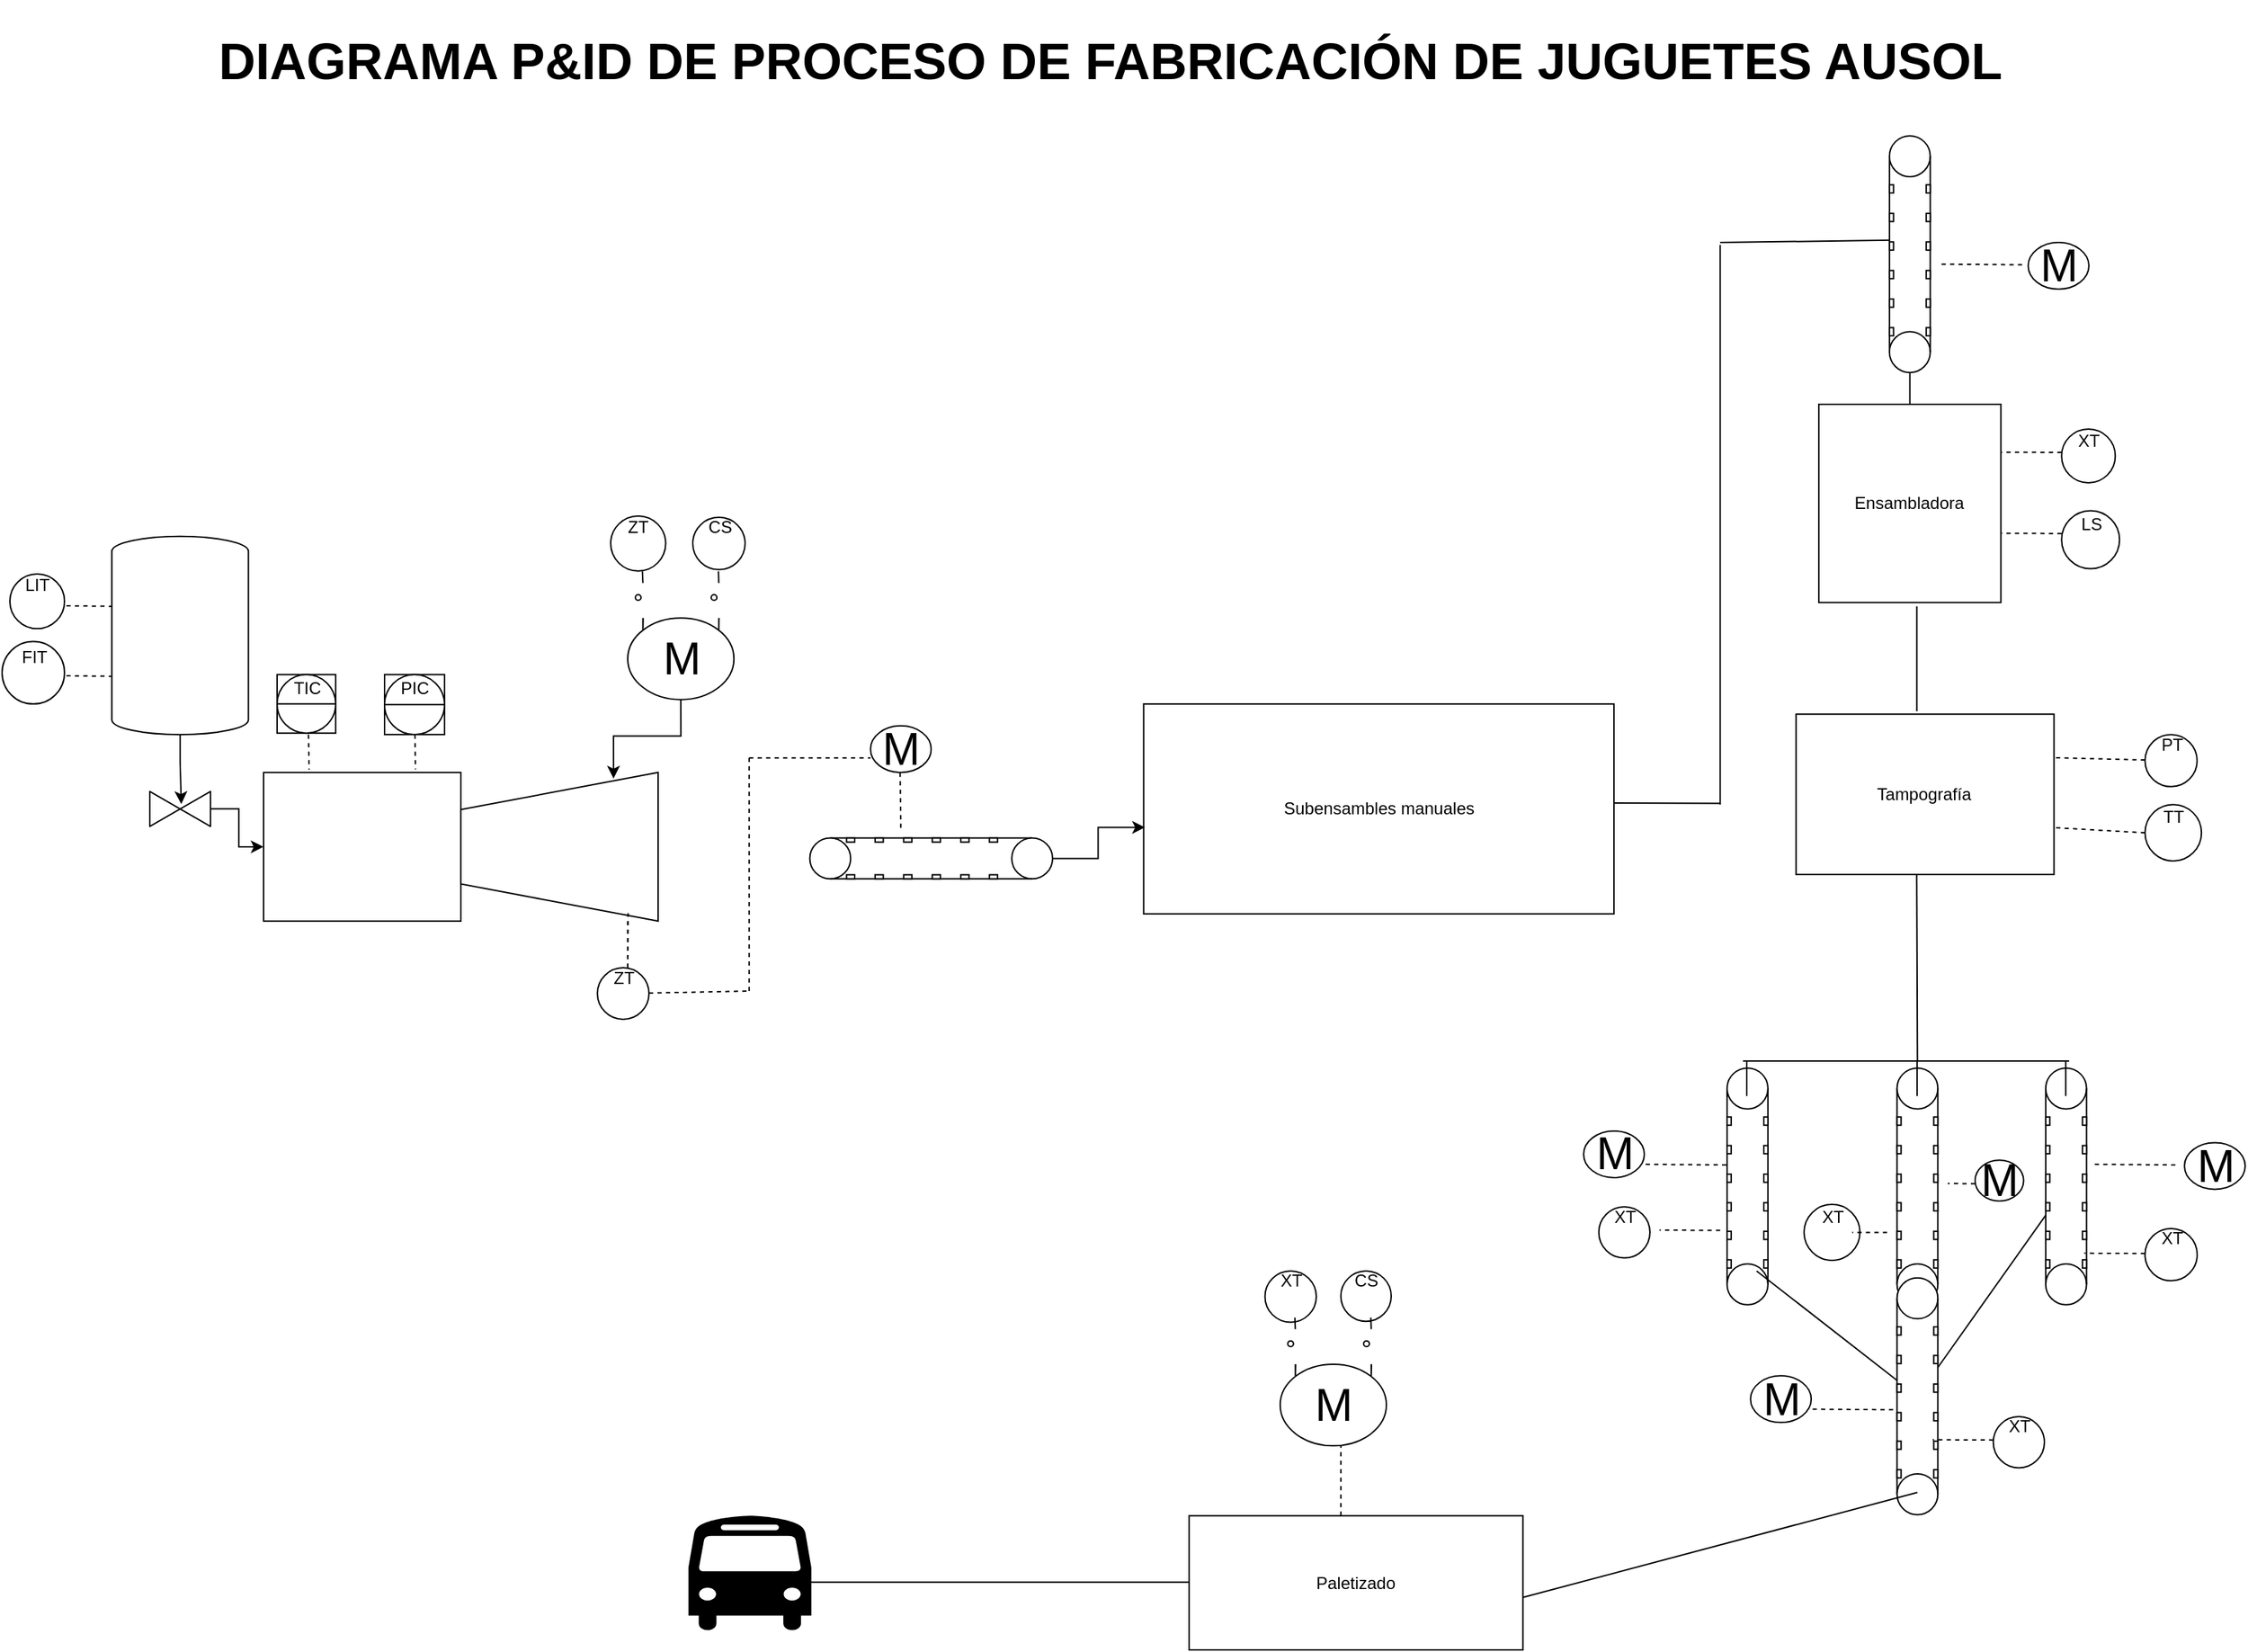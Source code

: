 <mxfile version="26.0.16">
  <diagram name="Página-1" id="abd6L9xATYACd5n6IBX-">
    <mxGraphModel dx="1034" dy="458" grid="0" gridSize="10" guides="1" tooltips="1" connect="1" arrows="1" fold="1" page="1" pageScale="1" pageWidth="827" pageHeight="1169" math="0" shadow="0">
      <root>
        <mxCell id="0" />
        <mxCell id="1" parent="0" />
        <mxCell id="qlSjrMp9siIo2HYoJRVr-30" value="" style="group" parent="1" vertex="1" connectable="0">
          <mxGeometry x="28" width="1584" height="1167" as="geometry" />
        </mxCell>
        <mxCell id="L7zxtCX0zksGG6J7b8uJ-1" value="" style="verticalLabelPosition=bottom;align=center;dashed=0;html=1;verticalAlign=top;shape=mxgraph.pid.fittings.injector;" parent="qlSjrMp9siIo2HYoJRVr-30" vertex="1">
          <mxGeometry x="182.439" y="546.387" width="279.024" height="105.154" as="geometry" />
        </mxCell>
        <mxCell id="L7zxtCX0zksGG6J7b8uJ-2" value="" style="verticalLabelPosition=bottom;outlineConnect=0;align=center;dashed=0;html=1;verticalAlign=top;shape=mxgraph.pid2misc.conveyor;rotation=-90;" parent="qlSjrMp9siIo2HYoJRVr-30" vertex="1">
          <mxGeometry x="1148.293" y="824.735" width="167.415" height="28.866" as="geometry" />
        </mxCell>
        <mxCell id="L7zxtCX0zksGG6J7b8uJ-3" value="" style="shape=mxgraph.pid.vessels.pressurized_vessel;html=1;pointerEvents=1;align=center;verticalLabelPosition=bottom;verticalAlign=top;dashed=0;" parent="qlSjrMp9siIo2HYoJRVr-30" vertex="1">
          <mxGeometry x="75.122" y="379.378" width="96.585" height="140.205" as="geometry" />
        </mxCell>
        <mxCell id="L7zxtCX0zksGG6J7b8uJ-5" value="&lt;table cellpadding=&quot;4&quot; cellspacing=&quot;0&quot; border=&quot;0&quot; style=&quot;font-size:1em;width:100%;height:100%;&quot;&gt;&lt;tbody&gt;&lt;tr&gt;&lt;td&gt;TIC&lt;/td&gt;&lt;/tr&gt;&lt;tr&gt;&lt;td&gt;&lt;br&gt;&lt;/td&gt;&lt;/tr&gt;&lt;/tbody&gt;&lt;/table&gt; " style="html=1;outlineConnect=0;align=center;dashed=0;aspect=fixed;shape=mxgraph.pid2inst.sharedCont;mounting=room" parent="qlSjrMp9siIo2HYoJRVr-30" vertex="1">
          <mxGeometry x="192" y="477.17" width="41.41" height="41.41" as="geometry" />
        </mxCell>
        <mxCell id="L7zxtCX0zksGG6J7b8uJ-6" value="&lt;table cellpadding=&quot;4&quot; cellspacing=&quot;0&quot; border=&quot;0&quot; style=&quot;font-size:1em;width:100%;height:100%;&quot;&gt;&lt;tbody&gt;&lt;tr&gt;&lt;td&gt;PIC&lt;/td&gt;&lt;/tr&gt;&lt;tr&gt;&lt;td&gt;&lt;br&gt;&lt;/td&gt;&lt;/tr&gt;&lt;/tbody&gt;&lt;/table&gt; " style="html=1;outlineConnect=0;align=center;dashed=0;aspect=fixed;shape=mxgraph.pid2inst.sharedCont;mounting=room" parent="qlSjrMp9siIo2HYoJRVr-30" vertex="1">
          <mxGeometry x="268" y="477.17" width="42.41" height="42.41" as="geometry" />
        </mxCell>
        <mxCell id="L7zxtCX0zksGG6J7b8uJ-7" value="&lt;table cellpadding=&quot;4&quot; cellspacing=&quot;0&quot; border=&quot;0&quot; style=&quot;font-size:1em;width:100%;height:100%;&quot;&gt;&lt;tbody&gt;&lt;tr&gt;&lt;td&gt;LIT&lt;/td&gt;&lt;/tr&gt;&lt;tr&gt;&lt;td&gt;&lt;br&gt;&lt;/td&gt;&lt;/tr&gt;&lt;/tbody&gt;&lt;/table&gt; " style="html=1;outlineConnect=0;align=center;dashed=0;aspect=fixed;shape=mxgraph.pid2inst.discInst;mounting=field" parent="qlSjrMp9siIo2HYoJRVr-30" vertex="1">
          <mxGeometry x="3" y="406" width="38.63" height="38.63" as="geometry" />
        </mxCell>
        <mxCell id="L7zxtCX0zksGG6J7b8uJ-9" value="&lt;table cellpadding=&quot;4&quot; cellspacing=&quot;0&quot; border=&quot;0&quot; style=&quot;font-size:1em;width:100%;height:100%;&quot;&gt;&lt;tbody&gt;&lt;tr&gt;&lt;td&gt;FIT&lt;/td&gt;&lt;/tr&gt;&lt;tr&gt;&lt;td&gt;&lt;br&gt;&lt;/td&gt;&lt;/tr&gt;&lt;/tbody&gt;&lt;/table&gt; " style="html=1;outlineConnect=0;align=center;dashed=0;aspect=fixed;shape=mxgraph.pid2inst.discInst;mounting=field" parent="qlSjrMp9siIo2HYoJRVr-30" vertex="1">
          <mxGeometry x="-2.52" y="453.78" width="44.15" height="44.15" as="geometry" />
        </mxCell>
        <mxCell id="L7zxtCX0zksGG6J7b8uJ-10" value="" style="verticalLabelPosition=bottom;align=center;html=1;verticalAlign=top;pointerEvents=1;dashed=0;shape=mxgraph.pid2valves.valve;valveType=gate" parent="qlSjrMp9siIo2HYoJRVr-30" vertex="1">
          <mxGeometry x="101.951" y="559.789" width="42.927" height="24.742" as="geometry" />
        </mxCell>
        <mxCell id="L7zxtCX0zksGG6J7b8uJ-11" value="" style="endArrow=none;dashed=1;html=1;rounded=0;entryX=-0.004;entryY=0.706;entryDx=0;entryDy=0;entryPerimeter=0;" parent="qlSjrMp9siIo2HYoJRVr-30" target="L7zxtCX0zksGG6J7b8uJ-3" edge="1">
          <mxGeometry width="50" height="50" relative="1" as="geometry">
            <mxPoint x="42.927" y="478.0" as="sourcePoint" />
            <mxPoint x="64.39" y="478.0" as="targetPoint" />
          </mxGeometry>
        </mxCell>
        <mxCell id="L7zxtCX0zksGG6J7b8uJ-12" value="" style="endArrow=none;dashed=1;html=1;rounded=0;entryX=-0.004;entryY=0.706;entryDx=0;entryDy=0;entryPerimeter=0;" parent="qlSjrMp9siIo2HYoJRVr-30" edge="1">
          <mxGeometry width="50" height="50" relative="1" as="geometry">
            <mxPoint x="42.927" y="428.516" as="sourcePoint" />
            <mxPoint x="75.122" y="428.862" as="targetPoint" />
          </mxGeometry>
        </mxCell>
        <mxCell id="L7zxtCX0zksGG6J7b8uJ-15" style="edgeStyle=orthogonalEdgeStyle;rounded=0;orthogonalLoop=1;jettySize=auto;html=1;entryX=0.519;entryY=0.36;entryDx=0;entryDy=0;entryPerimeter=0;" parent="qlSjrMp9siIo2HYoJRVr-30" source="L7zxtCX0zksGG6J7b8uJ-3" target="L7zxtCX0zksGG6J7b8uJ-10" edge="1">
          <mxGeometry relative="1" as="geometry" />
        </mxCell>
        <mxCell id="L7zxtCX0zksGG6J7b8uJ-17" style="edgeStyle=orthogonalEdgeStyle;rounded=0;orthogonalLoop=1;jettySize=auto;html=1;entryX=0;entryY=0.5;entryDx=0;entryDy=0;entryPerimeter=0;" parent="qlSjrMp9siIo2HYoJRVr-30" source="L7zxtCX0zksGG6J7b8uJ-10" target="L7zxtCX0zksGG6J7b8uJ-1" edge="1">
          <mxGeometry relative="1" as="geometry" />
        </mxCell>
        <mxCell id="L7zxtCX0zksGG6J7b8uJ-18" value="" style="endArrow=none;dashed=1;html=1;rounded=0;" parent="qlSjrMp9siIo2HYoJRVr-30" edge="1">
          <mxGeometry width="50" height="50" relative="1" as="geometry">
            <mxPoint x="214.183" y="519.583" as="sourcePoint" />
            <mxPoint x="214.634" y="544.325" as="targetPoint" />
          </mxGeometry>
        </mxCell>
        <mxCell id="L7zxtCX0zksGG6J7b8uJ-20" value="" style="endArrow=none;dashed=1;html=1;rounded=0;entryX=0.385;entryY=-0.02;entryDx=0;entryDy=0;entryPerimeter=0;" parent="qlSjrMp9siIo2HYoJRVr-30" target="L7zxtCX0zksGG6J7b8uJ-1" edge="1">
          <mxGeometry width="50" height="50" relative="1" as="geometry">
            <mxPoint x="289.531" y="519.583" as="sourcePoint" />
            <mxPoint x="289.981" y="544.325" as="targetPoint" />
          </mxGeometry>
        </mxCell>
        <mxCell id="L7zxtCX0zksGG6J7b8uJ-21" value="M" style="verticalLabelPosition=middle;shadow=0;dashed=0;align=center;html=1;verticalAlign=middle;strokeWidth=1;shape=ellipse;fontSize=32;perimeter=ellipsePerimeter;" parent="qlSjrMp9siIo2HYoJRVr-30" vertex="1">
          <mxGeometry x="440" y="437.11" width="75.122" height="57.731" as="geometry" />
        </mxCell>
        <mxCell id="L7zxtCX0zksGG6J7b8uJ-22" value="&lt;table cellpadding=&quot;4&quot; cellspacing=&quot;0&quot; border=&quot;0&quot; style=&quot;font-size:1em;width:100%;height:100%;&quot;&gt;&lt;tbody&gt;&lt;tr&gt;&lt;td&gt;ZT&lt;/td&gt;&lt;/tr&gt;&lt;tr&gt;&lt;td&gt;&lt;br&gt;&lt;/td&gt;&lt;/tr&gt;&lt;/tbody&gt;&lt;/table&gt; " style="html=1;outlineConnect=0;align=center;dashed=0;aspect=fixed;shape=mxgraph.pid2inst.discInst;mounting=field" parent="qlSjrMp9siIo2HYoJRVr-30" vertex="1">
          <mxGeometry x="427.96" y="365" width="38.87" height="38.87" as="geometry" />
        </mxCell>
        <mxCell id="L7zxtCX0zksGG6J7b8uJ-23" value="&lt;table cellpadding=&quot;4&quot; cellspacing=&quot;0&quot; border=&quot;0&quot; style=&quot;font-size:1em;width:100%;height:100%;&quot;&gt;&lt;tbody&gt;&lt;tr&gt;&lt;td&gt;CS&lt;/td&gt;&lt;/tr&gt;&lt;tr&gt;&lt;td&gt;&lt;br&gt;&lt;/td&gt;&lt;/tr&gt;&lt;/tbody&gt;&lt;/table&gt; " style="html=1;outlineConnect=0;align=center;dashed=0;aspect=fixed;shape=mxgraph.pid2inst.discInst;mounting=field" parent="qlSjrMp9siIo2HYoJRVr-30" vertex="1">
          <mxGeometry x="486" y="365.93" width="37" height="37" as="geometry" />
        </mxCell>
        <mxCell id="L7zxtCX0zksGG6J7b8uJ-25" value="" style="endArrow=none;html=1;rounded=0;" parent="qlSjrMp9siIo2HYoJRVr-30" edge="1">
          <mxGeometry width="50" height="50" relative="1" as="geometry">
            <mxPoint x="450.732" y="412.367" as="sourcePoint" />
            <mxPoint x="450.367" y="404.12" as="targetPoint" />
          </mxGeometry>
        </mxCell>
        <mxCell id="L7zxtCX0zksGG6J7b8uJ-26" value="" style="ellipse;whiteSpace=wrap;html=1;aspect=fixed;" parent="qlSjrMp9siIo2HYoJRVr-30" vertex="1">
          <mxGeometry x="445.366" y="420.615" width="4.05" height="4.05" as="geometry" />
        </mxCell>
        <mxCell id="L7zxtCX0zksGG6J7b8uJ-35" value="" style="endArrow=none;html=1;rounded=0;" parent="qlSjrMp9siIo2HYoJRVr-30" edge="1">
          <mxGeometry width="50" height="50" relative="1" as="geometry">
            <mxPoint x="450.914" y="437.11" as="sourcePoint" />
            <mxPoint x="450.732" y="437.11" as="targetPoint" />
            <Array as="points">
              <mxPoint x="450.732" y="445.357" />
            </Array>
          </mxGeometry>
        </mxCell>
        <mxCell id="L7zxtCX0zksGG6J7b8uJ-36" value="" style="endArrow=none;html=1;rounded=0;" parent="qlSjrMp9siIo2HYoJRVr-30" edge="1">
          <mxGeometry width="50" height="50" relative="1" as="geometry">
            <mxPoint x="504.39" y="412.367" as="sourcePoint" />
            <mxPoint x="504.133" y="404.12" as="targetPoint" />
          </mxGeometry>
        </mxCell>
        <mxCell id="L7zxtCX0zksGG6J7b8uJ-40" value="" style="ellipse;whiteSpace=wrap;html=1;aspect=fixed;" parent="qlSjrMp9siIo2HYoJRVr-30" vertex="1">
          <mxGeometry x="499.024" y="420.615" width="4.05" height="4.05" as="geometry" />
        </mxCell>
        <mxCell id="L7zxtCX0zksGG6J7b8uJ-41" value="" style="endArrow=none;html=1;rounded=0;" parent="qlSjrMp9siIo2HYoJRVr-30" edge="1">
          <mxGeometry width="50" height="50" relative="1" as="geometry">
            <mxPoint x="504.573" y="437.11" as="sourcePoint" />
            <mxPoint x="504.39" y="437.11" as="targetPoint" />
            <Array as="points">
              <mxPoint x="504.39" y="445.357" />
            </Array>
          </mxGeometry>
        </mxCell>
        <mxCell id="L7zxtCX0zksGG6J7b8uJ-43" style="edgeStyle=orthogonalEdgeStyle;rounded=0;orthogonalLoop=1;jettySize=auto;html=1;exitX=0.5;exitY=1;exitDx=0;exitDy=0;entryX=0.887;entryY=0.041;entryDx=0;entryDy=0;entryPerimeter=0;" parent="qlSjrMp9siIo2HYoJRVr-30" source="L7zxtCX0zksGG6J7b8uJ-21" target="L7zxtCX0zksGG6J7b8uJ-1" edge="1">
          <mxGeometry relative="1" as="geometry" />
        </mxCell>
        <mxCell id="L7zxtCX0zksGG6J7b8uJ-44" value="M" style="verticalLabelPosition=middle;shadow=0;dashed=0;align=center;html=1;verticalAlign=middle;strokeWidth=1;shape=ellipse;fontSize=32;perimeter=ellipsePerimeter;" parent="qlSjrMp9siIo2HYoJRVr-30" vertex="1">
          <mxGeometry x="611.707" y="513.398" width="42.927" height="32.989" as="geometry" />
        </mxCell>
        <mxCell id="L7zxtCX0zksGG6J7b8uJ-45" value="&lt;table cellpadding=&quot;4&quot; cellspacing=&quot;0&quot; border=&quot;0&quot; style=&quot;font-size:1em;width:100%;height:100%;&quot;&gt;&lt;tbody&gt;&lt;tr&gt;&lt;td&gt;ZT&lt;/td&gt;&lt;/tr&gt;&lt;tr&gt;&lt;td&gt;&lt;br&gt;&lt;/td&gt;&lt;/tr&gt;&lt;/tbody&gt;&lt;/table&gt; " style="html=1;outlineConnect=0;align=center;dashed=0;aspect=fixed;shape=mxgraph.pid2inst.discInst;mounting=field" parent="qlSjrMp9siIo2HYoJRVr-30" vertex="1">
          <mxGeometry x="418.54" y="684.53" width="36.47" height="36.47" as="geometry" />
        </mxCell>
        <mxCell id="L7zxtCX0zksGG6J7b8uJ-46" value="" style="endArrow=none;dashed=1;html=1;rounded=0;entryX=0.924;entryY=0.946;entryDx=0;entryDy=0;entryPerimeter=0;" parent="qlSjrMp9siIo2HYoJRVr-30" target="L7zxtCX0zksGG6J7b8uJ-1" edge="1">
          <mxGeometry width="50" height="50" relative="1" as="geometry">
            <mxPoint x="440" y="684.53" as="sourcePoint" />
            <mxPoint x="440" y="651.541" as="targetPoint" />
          </mxGeometry>
        </mxCell>
        <mxCell id="L7zxtCX0zksGG6J7b8uJ-47" value="" style="endArrow=none;dashed=1;html=1;rounded=0;" parent="qlSjrMp9siIo2HYoJRVr-30" edge="1">
          <mxGeometry width="50" height="50" relative="1" as="geometry">
            <mxPoint x="440" y="684.53" as="sourcePoint" />
            <mxPoint x="440" y="651.541" as="targetPoint" />
          </mxGeometry>
        </mxCell>
        <mxCell id="L7zxtCX0zksGG6J7b8uJ-48" value="" style="endArrow=none;dashed=1;html=1;rounded=0;" parent="qlSjrMp9siIo2HYoJRVr-30" edge="1">
          <mxGeometry width="50" height="50" relative="1" as="geometry">
            <mxPoint x="525.854" y="701.025" as="sourcePoint" />
            <mxPoint x="525.854" y="536.078" as="targetPoint" />
          </mxGeometry>
        </mxCell>
        <mxCell id="L7zxtCX0zksGG6J7b8uJ-49" value="" style="endArrow=none;dashed=1;html=1;rounded=0;" parent="qlSjrMp9siIo2HYoJRVr-30" edge="1">
          <mxGeometry width="50" height="50" relative="1" as="geometry">
            <mxPoint x="525.854" y="536.078" as="sourcePoint" />
            <mxPoint x="611.707" y="536.078" as="targetPoint" />
          </mxGeometry>
        </mxCell>
        <mxCell id="L7zxtCX0zksGG6J7b8uJ-50" value="" style="endArrow=none;dashed=1;html=1;rounded=0;" parent="qlSjrMp9siIo2HYoJRVr-30" source="L7zxtCX0zksGG6J7b8uJ-45" edge="1">
          <mxGeometry width="50" height="50" relative="1" as="geometry">
            <mxPoint x="461.463" y="700.744" as="sourcePoint" />
            <mxPoint x="525.854" y="701.025" as="targetPoint" />
          </mxGeometry>
        </mxCell>
        <mxCell id="L7zxtCX0zksGG6J7b8uJ-51" value="" style="endArrow=none;dashed=1;html=1;rounded=0;" parent="qlSjrMp9siIo2HYoJRVr-30" edge="1">
          <mxGeometry width="50" height="50" relative="1" as="geometry">
            <mxPoint x="633.171" y="585.562" as="sourcePoint" />
            <mxPoint x="632.634" y="546.387" as="targetPoint" />
          </mxGeometry>
        </mxCell>
        <mxCell id="L7zxtCX0zksGG6J7b8uJ-52" value="Subensambles manuales" style="rounded=0;whiteSpace=wrap;html=1;" parent="qlSjrMp9siIo2HYoJRVr-30" vertex="1">
          <mxGeometry x="804.878" y="497.934" width="332.683" height="148.452" as="geometry" />
        </mxCell>
        <mxCell id="L7zxtCX0zksGG6J7b8uJ-55" value="" style="verticalLabelPosition=bottom;outlineConnect=0;align=center;dashed=0;html=1;verticalAlign=top;shape=mxgraph.pid2misc.conveyor" parent="qlSjrMp9siIo2HYoJRVr-30" vertex="1">
          <mxGeometry x="568.78" y="592.778" width="171.707" height="28.866" as="geometry" />
        </mxCell>
        <mxCell id="8FaWMVP6NxYhzRmb6VR_-2" value="" style="verticalLabelPosition=bottom;outlineConnect=0;align=center;dashed=0;html=1;verticalAlign=top;shape=mxgraph.pid2misc.conveyor;rotation=-90;" parent="qlSjrMp9siIo2HYoJRVr-30" vertex="1">
          <mxGeometry x="1268.488" y="824.735" width="167.415" height="28.866" as="geometry" />
        </mxCell>
        <mxCell id="8FaWMVP6NxYhzRmb6VR_-3" value="" style="verticalLabelPosition=bottom;outlineConnect=0;align=center;dashed=0;html=1;verticalAlign=top;shape=mxgraph.pid2misc.conveyor;rotation=-90;" parent="qlSjrMp9siIo2HYoJRVr-30" vertex="1">
          <mxGeometry x="1373.659" y="824.735" width="167.415" height="28.866" as="geometry" />
        </mxCell>
        <mxCell id="8FaWMVP6NxYhzRmb6VR_-4" value="" style="verticalLabelPosition=bottom;outlineConnect=0;align=center;dashed=0;html=1;verticalAlign=top;shape=mxgraph.pid2misc.conveyor;rotation=-90;" parent="qlSjrMp9siIo2HYoJRVr-30" vertex="1">
          <mxGeometry x="1268.488" y="973.187" width="167.415" height="28.866" as="geometry" />
        </mxCell>
        <mxCell id="8FaWMVP6NxYhzRmb6VR_-7" value="" style="endArrow=none;html=1;rounded=0;" parent="qlSjrMp9siIo2HYoJRVr-30" edge="1">
          <mxGeometry width="50" height="50" relative="1" as="geometry">
            <mxPoint x="1231.463" y="775.251" as="sourcePoint" />
            <mxPoint x="1231.463" y="750.509" as="targetPoint" />
          </mxGeometry>
        </mxCell>
        <mxCell id="8FaWMVP6NxYhzRmb6VR_-9" value="" style="endArrow=none;html=1;rounded=0;" parent="qlSjrMp9siIo2HYoJRVr-30" edge="1">
          <mxGeometry width="50" height="50" relative="1" as="geometry">
            <mxPoint x="1351.938" y="775.251" as="sourcePoint" />
            <mxPoint x="1351.938" y="750.509" as="targetPoint" />
          </mxGeometry>
        </mxCell>
        <mxCell id="8FaWMVP6NxYhzRmb6VR_-10" value="" style="endArrow=none;html=1;rounded=0;" parent="qlSjrMp9siIo2HYoJRVr-30" edge="1">
          <mxGeometry width="50" height="50" relative="1" as="geometry">
            <mxPoint x="1457.108" y="775.251" as="sourcePoint" />
            <mxPoint x="1457.108" y="750.509" as="targetPoint" />
          </mxGeometry>
        </mxCell>
        <mxCell id="8FaWMVP6NxYhzRmb6VR_-12" value="" style="endArrow=none;html=1;rounded=0;" parent="qlSjrMp9siIo2HYoJRVr-30" source="8FaWMVP6NxYhzRmb6VR_-4" edge="1">
          <mxGeometry width="50" height="50" relative="1" as="geometry">
            <mxPoint x="1330.732" y="931.951" as="sourcePoint" />
            <mxPoint x="1238.439" y="898.961" as="targetPoint" />
          </mxGeometry>
        </mxCell>
        <mxCell id="8FaWMVP6NxYhzRmb6VR_-13" value="" style="endArrow=none;html=1;rounded=0;" parent="qlSjrMp9siIo2HYoJRVr-30" target="8FaWMVP6NxYhzRmb6VR_-2" edge="1">
          <mxGeometry width="50" height="50" relative="1" as="geometry">
            <mxPoint x="1351.744" y="923.703" as="sourcePoint" />
            <mxPoint x="1352.195" y="907.208" as="targetPoint" />
          </mxGeometry>
        </mxCell>
        <mxCell id="8FaWMVP6NxYhzRmb6VR_-14" value="" style="endArrow=none;html=1;rounded=0;" parent="qlSjrMp9siIo2HYoJRVr-30" source="8FaWMVP6NxYhzRmb6VR_-4" target="8FaWMVP6NxYhzRmb6VR_-3" edge="1">
          <mxGeometry width="50" height="50" relative="1" as="geometry">
            <mxPoint x="1373.659" y="931.951" as="sourcePoint" />
            <mxPoint x="1459.512" y="907.208" as="targetPoint" />
          </mxGeometry>
        </mxCell>
        <mxCell id="8FaWMVP6NxYhzRmb6VR_-15" value="M" style="verticalLabelPosition=middle;shadow=0;dashed=0;align=center;html=1;verticalAlign=middle;strokeWidth=1;shape=ellipse;fontSize=32;perimeter=ellipsePerimeter;" parent="qlSjrMp9siIo2HYoJRVr-30" vertex="1">
          <mxGeometry x="1116.098" y="799.993" width="42.927" height="32.989" as="geometry" />
        </mxCell>
        <mxCell id="8FaWMVP6NxYhzRmb6VR_-16" value="M" style="verticalLabelPosition=middle;shadow=0;dashed=0;align=center;html=1;verticalAlign=middle;strokeWidth=1;shape=ellipse;fontSize=32;perimeter=ellipsePerimeter;" parent="qlSjrMp9siIo2HYoJRVr-30" vertex="1">
          <mxGeometry x="1541.073" y="808.24" width="42.927" height="32.989" as="geometry" />
        </mxCell>
        <mxCell id="8FaWMVP6NxYhzRmb6VR_-17" value="" style="endArrow=none;dashed=1;html=1;rounded=0;" parent="qlSjrMp9siIo2HYoJRVr-30" edge="1">
          <mxGeometry width="50" height="50" relative="1" as="geometry">
            <mxPoint x="1216.976" y="823.968" as="sourcePoint" />
            <mxPoint x="1159.024" y="823.556" as="targetPoint" />
          </mxGeometry>
        </mxCell>
        <mxCell id="8FaWMVP6NxYhzRmb6VR_-19" value="" style="endArrow=none;dashed=1;html=1;rounded=0;" parent="qlSjrMp9siIo2HYoJRVr-30" edge="1">
          <mxGeometry width="50" height="50" relative="1" as="geometry">
            <mxPoint x="1534.634" y="823.968" as="sourcePoint" />
            <mxPoint x="1476.683" y="823.556" as="targetPoint" />
          </mxGeometry>
        </mxCell>
        <mxCell id="8FaWMVP6NxYhzRmb6VR_-21" value="M" style="verticalLabelPosition=middle;shadow=0;dashed=0;align=center;html=1;verticalAlign=middle;strokeWidth=1;shape=ellipse;fontSize=32;perimeter=ellipsePerimeter;" parent="qlSjrMp9siIo2HYoJRVr-30" vertex="1">
          <mxGeometry x="1392.976" y="820.611" width="34.341" height="28.866" as="geometry" />
        </mxCell>
        <mxCell id="8FaWMVP6NxYhzRmb6VR_-22" value="" style="endArrow=none;dashed=1;html=1;rounded=0;" parent="qlSjrMp9siIo2HYoJRVr-30" edge="1">
          <mxGeometry width="50" height="50" relative="1" as="geometry">
            <mxPoint x="1392.976" y="837.312" as="sourcePoint" />
            <mxPoint x="1373.659" y="837.106" as="targetPoint" />
          </mxGeometry>
        </mxCell>
        <mxCell id="8FaWMVP6NxYhzRmb6VR_-23" value="M" style="verticalLabelPosition=middle;shadow=0;dashed=0;align=center;html=1;verticalAlign=middle;strokeWidth=1;shape=ellipse;fontSize=32;perimeter=ellipsePerimeter;" parent="qlSjrMp9siIo2HYoJRVr-30" vertex="1">
          <mxGeometry x="1234.146" y="973.187" width="42.927" height="32.989" as="geometry" />
        </mxCell>
        <mxCell id="8FaWMVP6NxYhzRmb6VR_-24" value="" style="endArrow=none;dashed=1;html=1;rounded=0;" parent="qlSjrMp9siIo2HYoJRVr-30" edge="1">
          <mxGeometry width="50" height="50" relative="1" as="geometry">
            <mxPoint x="1335.024" y="997.162" as="sourcePoint" />
            <mxPoint x="1277.073" y="996.75" as="targetPoint" />
          </mxGeometry>
        </mxCell>
        <mxCell id="8FaWMVP6NxYhzRmb6VR_-27" value="&lt;table cellpadding=&quot;4&quot; cellspacing=&quot;0&quot; border=&quot;0&quot; style=&quot;font-size:1em;width:100%;height:100%;&quot;&gt;&lt;tbody&gt;&lt;tr&gt;&lt;td&gt;XT&lt;/td&gt;&lt;/tr&gt;&lt;tr&gt;&lt;td&gt;&lt;br&gt;&lt;/td&gt;&lt;/tr&gt;&lt;/tbody&gt;&lt;/table&gt; " style="html=1;outlineConnect=0;align=center;dashed=0;aspect=fixed;shape=mxgraph.pid2inst.discInst;mounting=field" parent="qlSjrMp9siIo2HYoJRVr-30" vertex="1">
          <mxGeometry x="1405.85" y="1002.05" width="36.15" height="36.15" as="geometry" />
        </mxCell>
        <mxCell id="8FaWMVP6NxYhzRmb6VR_-28" value="" style="endArrow=none;dashed=1;html=1;rounded=0;" parent="qlSjrMp9siIo2HYoJRVr-30" edge="1">
          <mxGeometry width="50" height="50" relative="1" as="geometry">
            <mxPoint x="1405.854" y="1018.572" as="sourcePoint" />
            <mxPoint x="1362.927" y="1018.366" as="targetPoint" />
          </mxGeometry>
        </mxCell>
        <mxCell id="8FaWMVP6NxYhzRmb6VR_-29" value="Paletizado" style="rounded=0;whiteSpace=wrap;html=1;" parent="qlSjrMp9siIo2HYoJRVr-30" vertex="1">
          <mxGeometry x="837.073" y="1072.155" width="236.098" height="94.845" as="geometry" />
        </mxCell>
        <mxCell id="8FaWMVP6NxYhzRmb6VR_-31" value="&lt;table cellpadding=&quot;4&quot; cellspacing=&quot;0&quot; border=&quot;0&quot; style=&quot;font-size:1em;width:100%;height:100%;&quot;&gt;&lt;tbody&gt;&lt;tr&gt;&lt;td&gt;XT&lt;/td&gt;&lt;/tr&gt;&lt;tr&gt;&lt;td&gt;&lt;br&gt;&lt;/td&gt;&lt;/tr&gt;&lt;/tbody&gt;&lt;/table&gt; " style="html=1;outlineConnect=0;align=center;dashed=0;aspect=fixed;shape=mxgraph.pid2inst.discInst;mounting=field" parent="qlSjrMp9siIo2HYoJRVr-30" vertex="1">
          <mxGeometry x="1513.17" y="869" width="36.9" height="36.9" as="geometry" />
        </mxCell>
        <mxCell id="8FaWMVP6NxYhzRmb6VR_-32" value="" style="endArrow=none;dashed=1;html=1;rounded=0;" parent="qlSjrMp9siIo2HYoJRVr-30" edge="1">
          <mxGeometry width="50" height="50" relative="1" as="geometry">
            <mxPoint x="1513.171" y="886.615" as="sourcePoint" />
            <mxPoint x="1470.244" y="886.409" as="targetPoint" />
          </mxGeometry>
        </mxCell>
        <mxCell id="8FaWMVP6NxYhzRmb6VR_-33" value="&lt;table cellpadding=&quot;4&quot; cellspacing=&quot;0&quot; border=&quot;0&quot; style=&quot;font-size:1em;width:100%;height:100%;&quot;&gt;&lt;tbody&gt;&lt;tr&gt;&lt;td&gt;XT&lt;/td&gt;&lt;/tr&gt;&lt;tr&gt;&lt;td&gt;&lt;br&gt;&lt;/td&gt;&lt;/tr&gt;&lt;/tbody&gt;&lt;/table&gt; " style="html=1;outlineConnect=0;align=center;dashed=0;aspect=fixed;shape=mxgraph.pid2inst.discInst;mounting=field" parent="qlSjrMp9siIo2HYoJRVr-30" vertex="1">
          <mxGeometry x="1126.83" y="853.6" width="36.17" height="36.17" as="geometry" />
        </mxCell>
        <mxCell id="8FaWMVP6NxYhzRmb6VR_-34" value="" style="endArrow=none;dashed=1;html=1;rounded=0;" parent="qlSjrMp9siIo2HYoJRVr-30" edge="1">
          <mxGeometry width="50" height="50" relative="1" as="geometry">
            <mxPoint x="1212.683" y="870.302" as="sourcePoint" />
            <mxPoint x="1169.756" y="870.095" as="targetPoint" />
          </mxGeometry>
        </mxCell>
        <mxCell id="8FaWMVP6NxYhzRmb6VR_-35" value="&lt;table cellpadding=&quot;4&quot; cellspacing=&quot;0&quot; border=&quot;0&quot; style=&quot;font-size:1em;width:100%;height:100%;&quot;&gt;&lt;tbody&gt;&lt;tr&gt;&lt;td&gt;XT&lt;/td&gt;&lt;/tr&gt;&lt;tr&gt;&lt;td&gt;&lt;br&gt;&lt;/td&gt;&lt;/tr&gt;&lt;/tbody&gt;&lt;/table&gt; " style="html=1;outlineConnect=0;align=center;dashed=0;aspect=fixed;shape=mxgraph.pid2inst.discInst;mounting=field" parent="qlSjrMp9siIo2HYoJRVr-30" vertex="1">
          <mxGeometry x="1272" y="851.93" width="39.51" height="39.51" as="geometry" />
        </mxCell>
        <mxCell id="8FaWMVP6NxYhzRmb6VR_-36" value="" style="endArrow=none;dashed=1;html=1;rounded=0;" parent="qlSjrMp9siIo2HYoJRVr-30" edge="1">
          <mxGeometry width="50" height="50" relative="1" as="geometry">
            <mxPoint x="1330.732" y="871.745" as="sourcePoint" />
            <mxPoint x="1306.049" y="871.761" as="targetPoint" />
          </mxGeometry>
        </mxCell>
        <mxCell id="8FaWMVP6NxYhzRmb6VR_-37" value="M" style="verticalLabelPosition=middle;shadow=0;dashed=0;align=center;html=1;verticalAlign=middle;strokeWidth=1;shape=ellipse;fontSize=32;perimeter=ellipsePerimeter;" parent="qlSjrMp9siIo2HYoJRVr-30" vertex="1">
          <mxGeometry x="901.463" y="964.94" width="75.122" height="57.731" as="geometry" />
        </mxCell>
        <mxCell id="8FaWMVP6NxYhzRmb6VR_-38" value="&lt;table cellpadding=&quot;4&quot; cellspacing=&quot;0&quot; border=&quot;0&quot; style=&quot;font-size:1em;width:100%;height:100%;&quot;&gt;&lt;tbody&gt;&lt;tr&gt;&lt;td&gt;XT&lt;/td&gt;&lt;/tr&gt;&lt;tr&gt;&lt;td&gt;&lt;br&gt;&lt;/td&gt;&lt;/tr&gt;&lt;/tbody&gt;&lt;/table&gt; " style="html=1;outlineConnect=0;align=center;dashed=0;aspect=fixed;shape=mxgraph.pid2inst.discInst;mounting=field" parent="qlSjrMp9siIo2HYoJRVr-30" vertex="1">
          <mxGeometry x="890.73" y="898.96" width="36.27" height="36.27" as="geometry" />
        </mxCell>
        <mxCell id="8FaWMVP6NxYhzRmb6VR_-39" value="&lt;table cellpadding=&quot;4&quot; cellspacing=&quot;0&quot; border=&quot;0&quot; style=&quot;font-size:1em;width:100%;height:100%;&quot;&gt;&lt;tbody&gt;&lt;tr&gt;&lt;td&gt;CS&lt;/td&gt;&lt;/tr&gt;&lt;tr&gt;&lt;td&gt;&lt;br&gt;&lt;/td&gt;&lt;/tr&gt;&lt;/tbody&gt;&lt;/table&gt; " style="html=1;outlineConnect=0;align=center;dashed=0;aspect=fixed;shape=mxgraph.pid2inst.discInst;mounting=field" parent="qlSjrMp9siIo2HYoJRVr-30" vertex="1">
          <mxGeometry x="944.39" y="898.96" width="35.61" height="35.61" as="geometry" />
        </mxCell>
        <mxCell id="8FaWMVP6NxYhzRmb6VR_-40" value="" style="endArrow=none;html=1;rounded=0;" parent="qlSjrMp9siIo2HYoJRVr-30" edge="1">
          <mxGeometry width="50" height="50" relative="1" as="geometry">
            <mxPoint x="912.195" y="940.198" as="sourcePoint" />
            <mxPoint x="911.83" y="931.951" as="targetPoint" />
          </mxGeometry>
        </mxCell>
        <mxCell id="8FaWMVP6NxYhzRmb6VR_-41" value="" style="ellipse;whiteSpace=wrap;html=1;aspect=fixed;" parent="qlSjrMp9siIo2HYoJRVr-30" vertex="1">
          <mxGeometry x="906.829" y="948.445" width="4.05" height="4.05" as="geometry" />
        </mxCell>
        <mxCell id="8FaWMVP6NxYhzRmb6VR_-42" value="" style="endArrow=none;html=1;rounded=0;" parent="qlSjrMp9siIo2HYoJRVr-30" edge="1">
          <mxGeometry width="50" height="50" relative="1" as="geometry">
            <mxPoint x="912.378" y="964.94" as="sourcePoint" />
            <mxPoint x="912.195" y="964.94" as="targetPoint" />
            <Array as="points">
              <mxPoint x="912.195" y="973.187" />
            </Array>
          </mxGeometry>
        </mxCell>
        <mxCell id="8FaWMVP6NxYhzRmb6VR_-43" value="" style="endArrow=none;html=1;rounded=0;" parent="qlSjrMp9siIo2HYoJRVr-30" edge="1">
          <mxGeometry width="50" height="50" relative="1" as="geometry">
            <mxPoint x="965.854" y="940.198" as="sourcePoint" />
            <mxPoint x="965.596" y="931.951" as="targetPoint" />
          </mxGeometry>
        </mxCell>
        <mxCell id="8FaWMVP6NxYhzRmb6VR_-44" value="" style="ellipse;whiteSpace=wrap;html=1;aspect=fixed;" parent="qlSjrMp9siIo2HYoJRVr-30" vertex="1">
          <mxGeometry x="960.488" y="948.445" width="4.05" height="4.05" as="geometry" />
        </mxCell>
        <mxCell id="8FaWMVP6NxYhzRmb6VR_-45" value="" style="endArrow=none;html=1;rounded=0;" parent="qlSjrMp9siIo2HYoJRVr-30" edge="1">
          <mxGeometry width="50" height="50" relative="1" as="geometry">
            <mxPoint x="966.036" y="964.94" as="sourcePoint" />
            <mxPoint x="965.854" y="964.94" as="targetPoint" />
            <Array as="points">
              <mxPoint x="965.854" y="973.187" />
            </Array>
          </mxGeometry>
        </mxCell>
        <mxCell id="8FaWMVP6NxYhzRmb6VR_-46" value="" style="endArrow=none;dashed=1;html=1;rounded=0;" parent="qlSjrMp9siIo2HYoJRVr-30" edge="1">
          <mxGeometry width="50" height="50" relative="1" as="geometry">
            <mxPoint x="944.39" y="1072.155" as="sourcePoint" />
            <mxPoint x="944.39" y="1022.671" as="targetPoint" />
          </mxGeometry>
        </mxCell>
        <mxCell id="8FaWMVP6NxYhzRmb6VR_-47" value="" style="endArrow=none;html=1;rounded=0;" parent="qlSjrMp9siIo2HYoJRVr-30" edge="1">
          <mxGeometry width="50" height="50" relative="1" as="geometry">
            <mxPoint x="1073.171" y="1129.887" as="sourcePoint" />
            <mxPoint x="1352.195" y="1055.661" as="targetPoint" />
          </mxGeometry>
        </mxCell>
        <mxCell id="8FaWMVP6NxYhzRmb6VR_-49" value="" style="endArrow=none;html=1;rounded=0;" parent="qlSjrMp9siIo2HYoJRVr-30" edge="1">
          <mxGeometry width="50" height="50" relative="1" as="geometry">
            <mxPoint x="568.78" y="1119.182" as="sourcePoint" />
            <mxPoint x="837.073" y="1119.182" as="targetPoint" />
          </mxGeometry>
        </mxCell>
        <mxCell id="8FaWMVP6NxYhzRmb6VR_-50" style="edgeStyle=orthogonalEdgeStyle;rounded=0;orthogonalLoop=1;jettySize=auto;html=1;entryX=0.003;entryY=0.588;entryDx=0;entryDy=0;entryPerimeter=0;" parent="qlSjrMp9siIo2HYoJRVr-30" source="L7zxtCX0zksGG6J7b8uJ-55" target="L7zxtCX0zksGG6J7b8uJ-52" edge="1">
          <mxGeometry relative="1" as="geometry" />
        </mxCell>
        <mxCell id="8FaWMVP6NxYhzRmb6VR_-52" value="" style="shape=mxgraph.signs.transportation.bus_4;html=1;pointerEvents=1;fillColor=#000000;strokeColor=none;verticalLabelPosition=bottom;verticalAlign=top;align=center;" parent="qlSjrMp9siIo2HYoJRVr-30" vertex="1">
          <mxGeometry x="482.927" y="1072.155" width="86.927" height="82.473" as="geometry" />
        </mxCell>
        <mxCell id="qlSjrMp9siIo2HYoJRVr-1" value="" style="group" parent="qlSjrMp9siIo2HYoJRVr-30" vertex="1" connectable="0">
          <mxGeometry x="1234.146" y="115.463" width="262.927" height="336.492" as="geometry" />
        </mxCell>
        <mxCell id="L7zxtCX0zksGG6J7b8uJ-53" value="Ensambladora" style="rounded=0;whiteSpace=wrap;html=1;" parent="qlSjrMp9siIo2HYoJRVr-1" vertex="1">
          <mxGeometry x="48.293" y="170.514" width="128.78" height="140.205" as="geometry" />
        </mxCell>
        <mxCell id="L7zxtCX0zksGG6J7b8uJ-54" value="&lt;table cellpadding=&quot;4&quot; cellspacing=&quot;0&quot; border=&quot;0&quot; style=&quot;font-size:1em;width:100%;height:100%;&quot;&gt;&lt;tbody&gt;&lt;tr&gt;&lt;td&gt;LS&lt;/td&gt;&lt;/tr&gt;&lt;tr&gt;&lt;td&gt;&lt;br&gt;&lt;/td&gt;&lt;/tr&gt;&lt;/tbody&gt;&lt;/table&gt; " style="html=1;outlineConnect=0;align=center;dashed=0;aspect=fixed;shape=mxgraph.pid2inst.discInst;mounting=field" parent="qlSjrMp9siIo2HYoJRVr-1" vertex="1">
          <mxGeometry x="220" y="245.77" width="41" height="41" as="geometry" />
        </mxCell>
        <mxCell id="L7zxtCX0zksGG6J7b8uJ-56" value="M" style="verticalLabelPosition=middle;shadow=0;dashed=0;align=center;html=1;verticalAlign=middle;strokeWidth=1;shape=ellipse;fontSize=32;perimeter=ellipsePerimeter;" parent="qlSjrMp9siIo2HYoJRVr-1" vertex="1">
          <mxGeometry x="196.39" y="56.082" width="42.927" height="32.989" as="geometry" />
        </mxCell>
        <mxCell id="L7zxtCX0zksGG6J7b8uJ-57" value="" style="endArrow=none;dashed=1;html=1;rounded=0;" parent="qlSjrMp9siIo2HYoJRVr-1" edge="1">
          <mxGeometry width="50" height="50" relative="1" as="geometry">
            <mxPoint x="192.098" y="71.81" as="sourcePoint" />
            <mxPoint x="134.146" y="71.397" as="targetPoint" />
          </mxGeometry>
        </mxCell>
        <mxCell id="L7zxtCX0zksGG6J7b8uJ-58" value="&lt;table cellpadding=&quot;4&quot; cellspacing=&quot;0&quot; border=&quot;0&quot; style=&quot;font-size:1em;width:100%;height:100%;&quot;&gt;&lt;tbody&gt;&lt;tr&gt;&lt;td&gt;XT&lt;/td&gt;&lt;/tr&gt;&lt;tr&gt;&lt;td&gt;&lt;br&gt;&lt;/td&gt;&lt;/tr&gt;&lt;/tbody&gt;&lt;/table&gt; " style="html=1;outlineConnect=0;align=center;dashed=0;aspect=fixed;shape=mxgraph.pid2inst.discInst;mounting=field" parent="qlSjrMp9siIo2HYoJRVr-1" vertex="1">
          <mxGeometry x="220" y="188.04" width="38" height="38" as="geometry" />
        </mxCell>
        <mxCell id="L7zxtCX0zksGG6J7b8uJ-59" value="" style="endArrow=none;dashed=1;html=1;rounded=0;" parent="qlSjrMp9siIo2HYoJRVr-1" edge="1">
          <mxGeometry width="50" height="50" relative="1" as="geometry">
            <mxPoint x="220" y="261.919" as="sourcePoint" />
            <mxPoint x="177.073" y="261.713" as="targetPoint" />
          </mxGeometry>
        </mxCell>
        <mxCell id="L7zxtCX0zksGG6J7b8uJ-60" value="" style="endArrow=none;dashed=1;html=1;rounded=0;" parent="qlSjrMp9siIo2HYoJRVr-1" edge="1">
          <mxGeometry width="50" height="50" relative="1" as="geometry">
            <mxPoint x="220" y="204.559" as="sourcePoint" />
            <mxPoint x="177.073" y="204.353" as="targetPoint" />
          </mxGeometry>
        </mxCell>
        <mxCell id="8FaWMVP6NxYhzRmb6VR_-1" value="" style="verticalLabelPosition=bottom;outlineConnect=0;align=center;dashed=0;html=1;verticalAlign=top;shape=mxgraph.pid2misc.conveyor;rotation=-90;" parent="qlSjrMp9siIo2HYoJRVr-1" vertex="1">
          <mxGeometry x="28.976" y="49.896" width="167.415" height="28.866" as="geometry" />
        </mxCell>
        <mxCell id="8FaWMVP6NxYhzRmb6VR_-5" value="" style="endArrow=none;html=1;rounded=0;" parent="qlSjrMp9siIo2HYoJRVr-1" target="8FaWMVP6NxYhzRmb6VR_-1" edge="1">
          <mxGeometry width="50" height="50" relative="1" as="geometry">
            <mxPoint x="112.683" y="170.514" as="sourcePoint" />
            <mxPoint x="111.921" y="132.37" as="targetPoint" />
          </mxGeometry>
        </mxCell>
        <mxCell id="qlSjrMp9siIo2HYoJRVr-28" value="" style="endArrow=none;html=1;rounded=0;entryX=0.559;entryY=0.01;entryDx=0;entryDy=0;entryPerimeter=0;" parent="qlSjrMp9siIo2HYoJRVr-1" target="8FaWMVP6NxYhzRmb6VR_-1" edge="1">
          <mxGeometry width="50" height="50" relative="1" as="geometry">
            <mxPoint x="-21.463" y="56.082" as="sourcePoint" />
            <mxPoint x="53.659" y="56.288" as="targetPoint" />
          </mxGeometry>
        </mxCell>
        <mxCell id="8FaWMVP6NxYhzRmb6VR_-6" value="" style="endArrow=none;html=1;rounded=0;" parent="qlSjrMp9siIo2HYoJRVr-30" edge="1">
          <mxGeometry width="50" height="50" relative="1" as="geometry">
            <mxPoint x="1228.78" y="750.509" as="sourcePoint" />
            <mxPoint x="1459.512" y="750.509" as="targetPoint" />
          </mxGeometry>
        </mxCell>
        <mxCell id="qlSjrMp9siIo2HYoJRVr-2" value="Tampografía" style="rounded=0;whiteSpace=wrap;html=1;" parent="qlSjrMp9siIo2HYoJRVr-30" vertex="1">
          <mxGeometry x="1266.341" y="505.15" width="182.439" height="113.401" as="geometry" />
        </mxCell>
        <mxCell id="qlSjrMp9siIo2HYoJRVr-4" value="" style="endArrow=none;html=1;rounded=0;" parent="qlSjrMp9siIo2HYoJRVr-30" edge="1">
          <mxGeometry width="50" height="50" relative="1" as="geometry">
            <mxPoint x="1351.766" y="503.088" as="sourcePoint" />
            <mxPoint x="1351.766" y="428.862" as="targetPoint" />
          </mxGeometry>
        </mxCell>
        <mxCell id="qlSjrMp9siIo2HYoJRVr-18" value="&lt;table cellpadding=&quot;4&quot; cellspacing=&quot;0&quot; border=&quot;0&quot; style=&quot;font-size:1em;width:100%;height:100%;&quot;&gt;&lt;tbody&gt;&lt;tr&gt;&lt;td&gt;PT&lt;/td&gt;&lt;/tr&gt;&lt;tr&gt;&lt;td&gt;&lt;br&gt;&lt;/td&gt;&lt;/tr&gt;&lt;/tbody&gt;&lt;/table&gt; " style="html=1;outlineConnect=0;align=center;dashed=0;aspect=fixed;shape=mxgraph.pid2inst.discInst;mounting=field" parent="qlSjrMp9siIo2HYoJRVr-30" vertex="1">
          <mxGeometry x="1513.17" y="519.58" width="36.83" height="36.83" as="geometry" />
        </mxCell>
        <mxCell id="qlSjrMp9siIo2HYoJRVr-19" value="&lt;table cellpadding=&quot;4&quot; cellspacing=&quot;0&quot; border=&quot;0&quot; style=&quot;font-size:1em;width:100%;height:100%;&quot;&gt;&lt;tbody&gt;&lt;tr&gt;&lt;td&gt;TT&lt;/td&gt;&lt;/tr&gt;&lt;tr&gt;&lt;td&gt;&lt;br&gt;&lt;/td&gt;&lt;/tr&gt;&lt;/tbody&gt;&lt;/table&gt; " style="html=1;outlineConnect=0;align=center;dashed=0;aspect=fixed;shape=mxgraph.pid2inst.discInst;mounting=field" parent="qlSjrMp9siIo2HYoJRVr-30" vertex="1">
          <mxGeometry x="1513.17" y="569.07" width="39.93" height="39.93" as="geometry" />
        </mxCell>
        <mxCell id="qlSjrMp9siIo2HYoJRVr-21" value="" style="endArrow=none;dashed=1;html=1;rounded=0;" parent="qlSjrMp9siIo2HYoJRVr-30" source="qlSjrMp9siIo2HYoJRVr-18" edge="1">
          <mxGeometry width="50" height="50" relative="1" as="geometry">
            <mxPoint x="1491.707" y="536.152" as="sourcePoint" />
            <mxPoint x="1448.78" y="535.946" as="targetPoint" />
          </mxGeometry>
        </mxCell>
        <mxCell id="qlSjrMp9siIo2HYoJRVr-22" value="" style="endArrow=none;dashed=1;html=1;rounded=0;exitX=0;exitY=0.5;exitDx=0;exitDy=0;" parent="qlSjrMp9siIo2HYoJRVr-30" source="qlSjrMp9siIo2HYoJRVr-19" edge="1">
          <mxGeometry width="50" height="50" relative="1" as="geometry">
            <mxPoint x="1491.707" y="585.636" as="sourcePoint" />
            <mxPoint x="1448.78" y="585.43" as="targetPoint" />
          </mxGeometry>
        </mxCell>
        <mxCell id="qlSjrMp9siIo2HYoJRVr-23" value="" style="endArrow=none;html=1;rounded=0;" parent="qlSjrMp9siIo2HYoJRVr-30" edge="1">
          <mxGeometry width="50" height="50" relative="1" as="geometry">
            <mxPoint x="1352.195" y="750.509" as="sourcePoint" />
            <mxPoint x="1351.68" y="618.551" as="targetPoint" />
          </mxGeometry>
        </mxCell>
        <mxCell id="qlSjrMp9siIo2HYoJRVr-25" value="" style="endArrow=none;html=1;rounded=0;" parent="qlSjrMp9siIo2HYoJRVr-30" edge="1">
          <mxGeometry width="50" height="50" relative="1" as="geometry">
            <mxPoint x="1212.683" y="569.067" as="sourcePoint" />
            <mxPoint x="1212.683" y="173.194" as="targetPoint" />
          </mxGeometry>
        </mxCell>
        <mxCell id="qlSjrMp9siIo2HYoJRVr-26" value="" style="endArrow=none;html=1;rounded=0;" parent="qlSjrMp9siIo2HYoJRVr-30" edge="1">
          <mxGeometry width="50" height="50" relative="1" as="geometry">
            <mxPoint x="1137.561" y="568.036" as="sourcePoint" />
            <mxPoint x="1212.683" y="568.242" as="targetPoint" />
          </mxGeometry>
        </mxCell>
        <mxCell id="qlSjrMp9siIo2HYoJRVr-32" value="&lt;b style=&quot;font-size: 36px;&quot;&gt;DIAGRAMA P&amp;amp;ID DE PROCESO DE FABRICACIÓN DE JUGUETES AUSOL&lt;/b&gt;" style="text;html=1;align=center;verticalAlign=middle;resizable=0;points=[];autosize=1;strokeColor=none;fillColor=none;" parent="qlSjrMp9siIo2HYoJRVr-30" vertex="1">
          <mxGeometry x="141" y="15" width="1279" height="55" as="geometry" />
        </mxCell>
      </root>
    </mxGraphModel>
  </diagram>
</mxfile>
